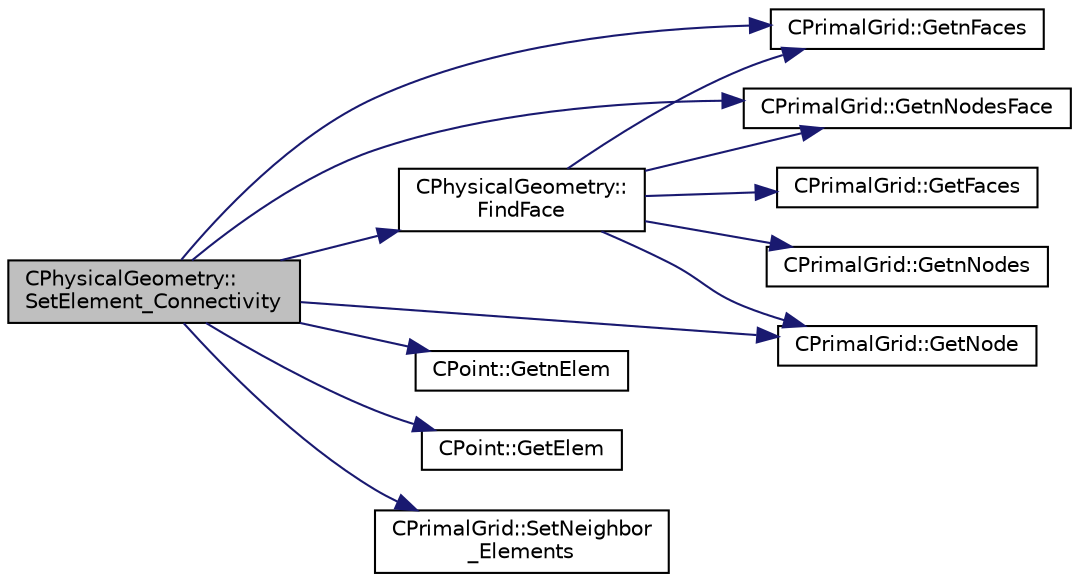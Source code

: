 digraph "CPhysicalGeometry::SetElement_Connectivity"
{
  edge [fontname="Helvetica",fontsize="10",labelfontname="Helvetica",labelfontsize="10"];
  node [fontname="Helvetica",fontsize="10",shape=record];
  rankdir="LR";
  Node1190 [label="CPhysicalGeometry::\lSetElement_Connectivity",height=0.2,width=0.4,color="black", fillcolor="grey75", style="filled", fontcolor="black"];
  Node1190 -> Node1191 [color="midnightblue",fontsize="10",style="solid",fontname="Helvetica"];
  Node1191 [label="CPrimalGrid::GetnFaces",height=0.2,width=0.4,color="black", fillcolor="white", style="filled",URL="$class_c_primal_grid.html#a0ed05bb848693e3975e12943d8612029",tooltip="A pure virtual member. "];
  Node1190 -> Node1192 [color="midnightblue",fontsize="10",style="solid",fontname="Helvetica"];
  Node1192 [label="CPrimalGrid::GetnNodesFace",height=0.2,width=0.4,color="black", fillcolor="white", style="filled",URL="$class_c_primal_grid.html#a950426deace995a7a0dfec7b63383d94",tooltip="A pure virtual member. "];
  Node1190 -> Node1193 [color="midnightblue",fontsize="10",style="solid",fontname="Helvetica"];
  Node1193 [label="CPrimalGrid::GetNode",height=0.2,width=0.4,color="black", fillcolor="white", style="filled",URL="$class_c_primal_grid.html#a4fc7b6b6ac5025325c7e68fb56fbeef8",tooltip="A pure virtual member. "];
  Node1190 -> Node1194 [color="midnightblue",fontsize="10",style="solid",fontname="Helvetica"];
  Node1194 [label="CPoint::GetnElem",height=0.2,width=0.4,color="black", fillcolor="white", style="filled",URL="$class_c_point.html#afa5b9cd1e067604590a26810894c83b5",tooltip="Get the number of elements that compose the control volume. "];
  Node1190 -> Node1195 [color="midnightblue",fontsize="10",style="solid",fontname="Helvetica"];
  Node1195 [label="CPoint::GetElem",height=0.2,width=0.4,color="black", fillcolor="white", style="filled",URL="$class_c_point.html#aa9a94baeda58329c09e99425e3d88811",tooltip="Get all the elements that compose the control volume. "];
  Node1190 -> Node1196 [color="midnightblue",fontsize="10",style="solid",fontname="Helvetica"];
  Node1196 [label="CPhysicalGeometry::\lFindFace",height=0.2,width=0.4,color="black", fillcolor="white", style="filled",URL="$class_c_physical_geometry.html#af8b4bd2aea9eddaf5ff681b58e829612",tooltip="Find repeated nodes between two elements to identify the common face. "];
  Node1196 -> Node1197 [color="midnightblue",fontsize="10",style="solid",fontname="Helvetica"];
  Node1197 [label="CPrimalGrid::GetnNodes",height=0.2,width=0.4,color="black", fillcolor="white", style="filled",URL="$class_c_primal_grid.html#a0efbf2f8391d5177d92bd850016a3783",tooltip="A pure virtual member. "];
  Node1196 -> Node1193 [color="midnightblue",fontsize="10",style="solid",fontname="Helvetica"];
  Node1196 -> Node1191 [color="midnightblue",fontsize="10",style="solid",fontname="Helvetica"];
  Node1196 -> Node1192 [color="midnightblue",fontsize="10",style="solid",fontname="Helvetica"];
  Node1196 -> Node1198 [color="midnightblue",fontsize="10",style="solid",fontname="Helvetica"];
  Node1198 [label="CPrimalGrid::GetFaces",height=0.2,width=0.4,color="black", fillcolor="white", style="filled",URL="$class_c_primal_grid.html#ad76a784e0e159c2d0c2d004a91731979",tooltip="A pure virtual member. "];
  Node1190 -> Node1199 [color="midnightblue",fontsize="10",style="solid",fontname="Helvetica"];
  Node1199 [label="CPrimalGrid::SetNeighbor\l_Elements",height=0.2,width=0.4,color="black", fillcolor="white", style="filled",URL="$class_c_primal_grid.html#a9f64be74bd55c3fc9378fa5131c7b109",tooltip="Set the elements that surround an element. "];
}
